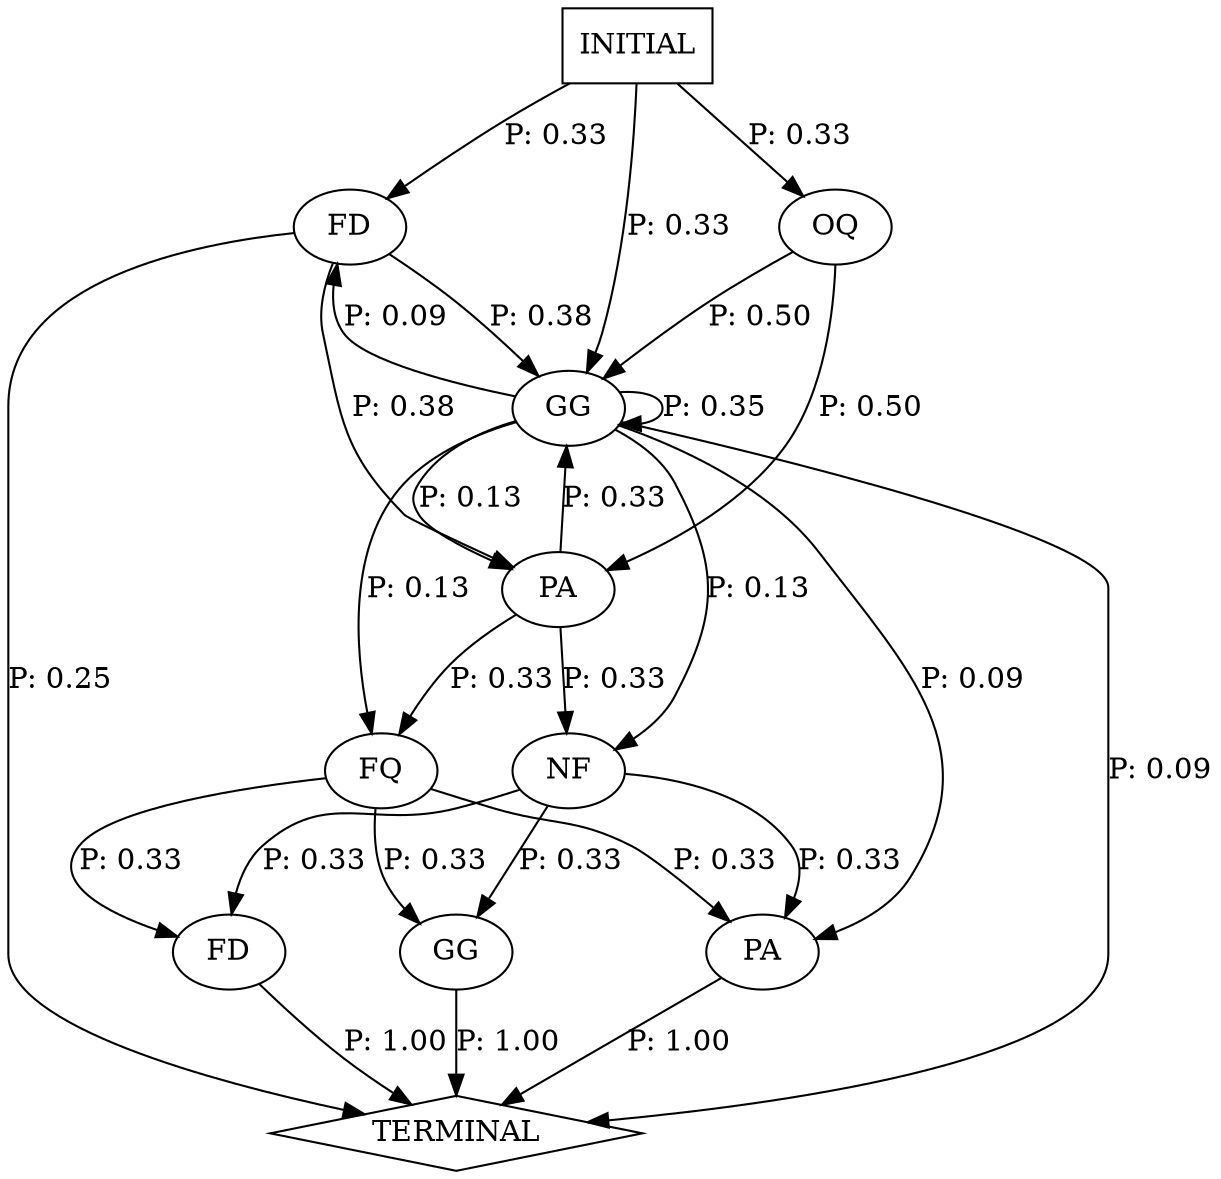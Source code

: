 digraph G {
  0 [label="FD"];
  1 [label="FD"];
  2 [label="FQ"];
  3 [label="GG"];
  4 [label="GG"];
  5 [label="NF"];
  6 [label="OQ"];
  7 [label="PA"];
  8 [label="PA"];
  9 [label="TERMINAL",shape=diamond];
  10 [label="INITIAL",shape=box];
0->9 [label="P: 1.00"];
1->4 [label="P: 0.38"];
1->8 [label="P: 0.38"];
1->9 [label="P: 0.25"];
2->0 [label="P: 0.33"];
2->3 [label="P: 0.33"];
2->7 [label="P: 0.33"];
3->9 [label="P: 1.00"];
4->1 [label="P: 0.09"];
4->2 [label="P: 0.13"];
4->4 [label="P: 0.35"];
4->5 [label="P: 0.13"];
4->7 [label="P: 0.09"];
4->8 [label="P: 0.13"];
4->9 [label="P: 0.09"];
5->0 [label="P: 0.33"];
5->3 [label="P: 0.33"];
5->7 [label="P: 0.33"];
6->4 [label="P: 0.50"];
6->8 [label="P: 0.50"];
7->9 [label="P: 1.00"];
8->2 [label="P: 0.33"];
8->4 [label="P: 0.33"];
8->5 [label="P: 0.33"];
10->1 [label="P: 0.33"];
10->4 [label="P: 0.33"];
10->6 [label="P: 0.33"];
}
